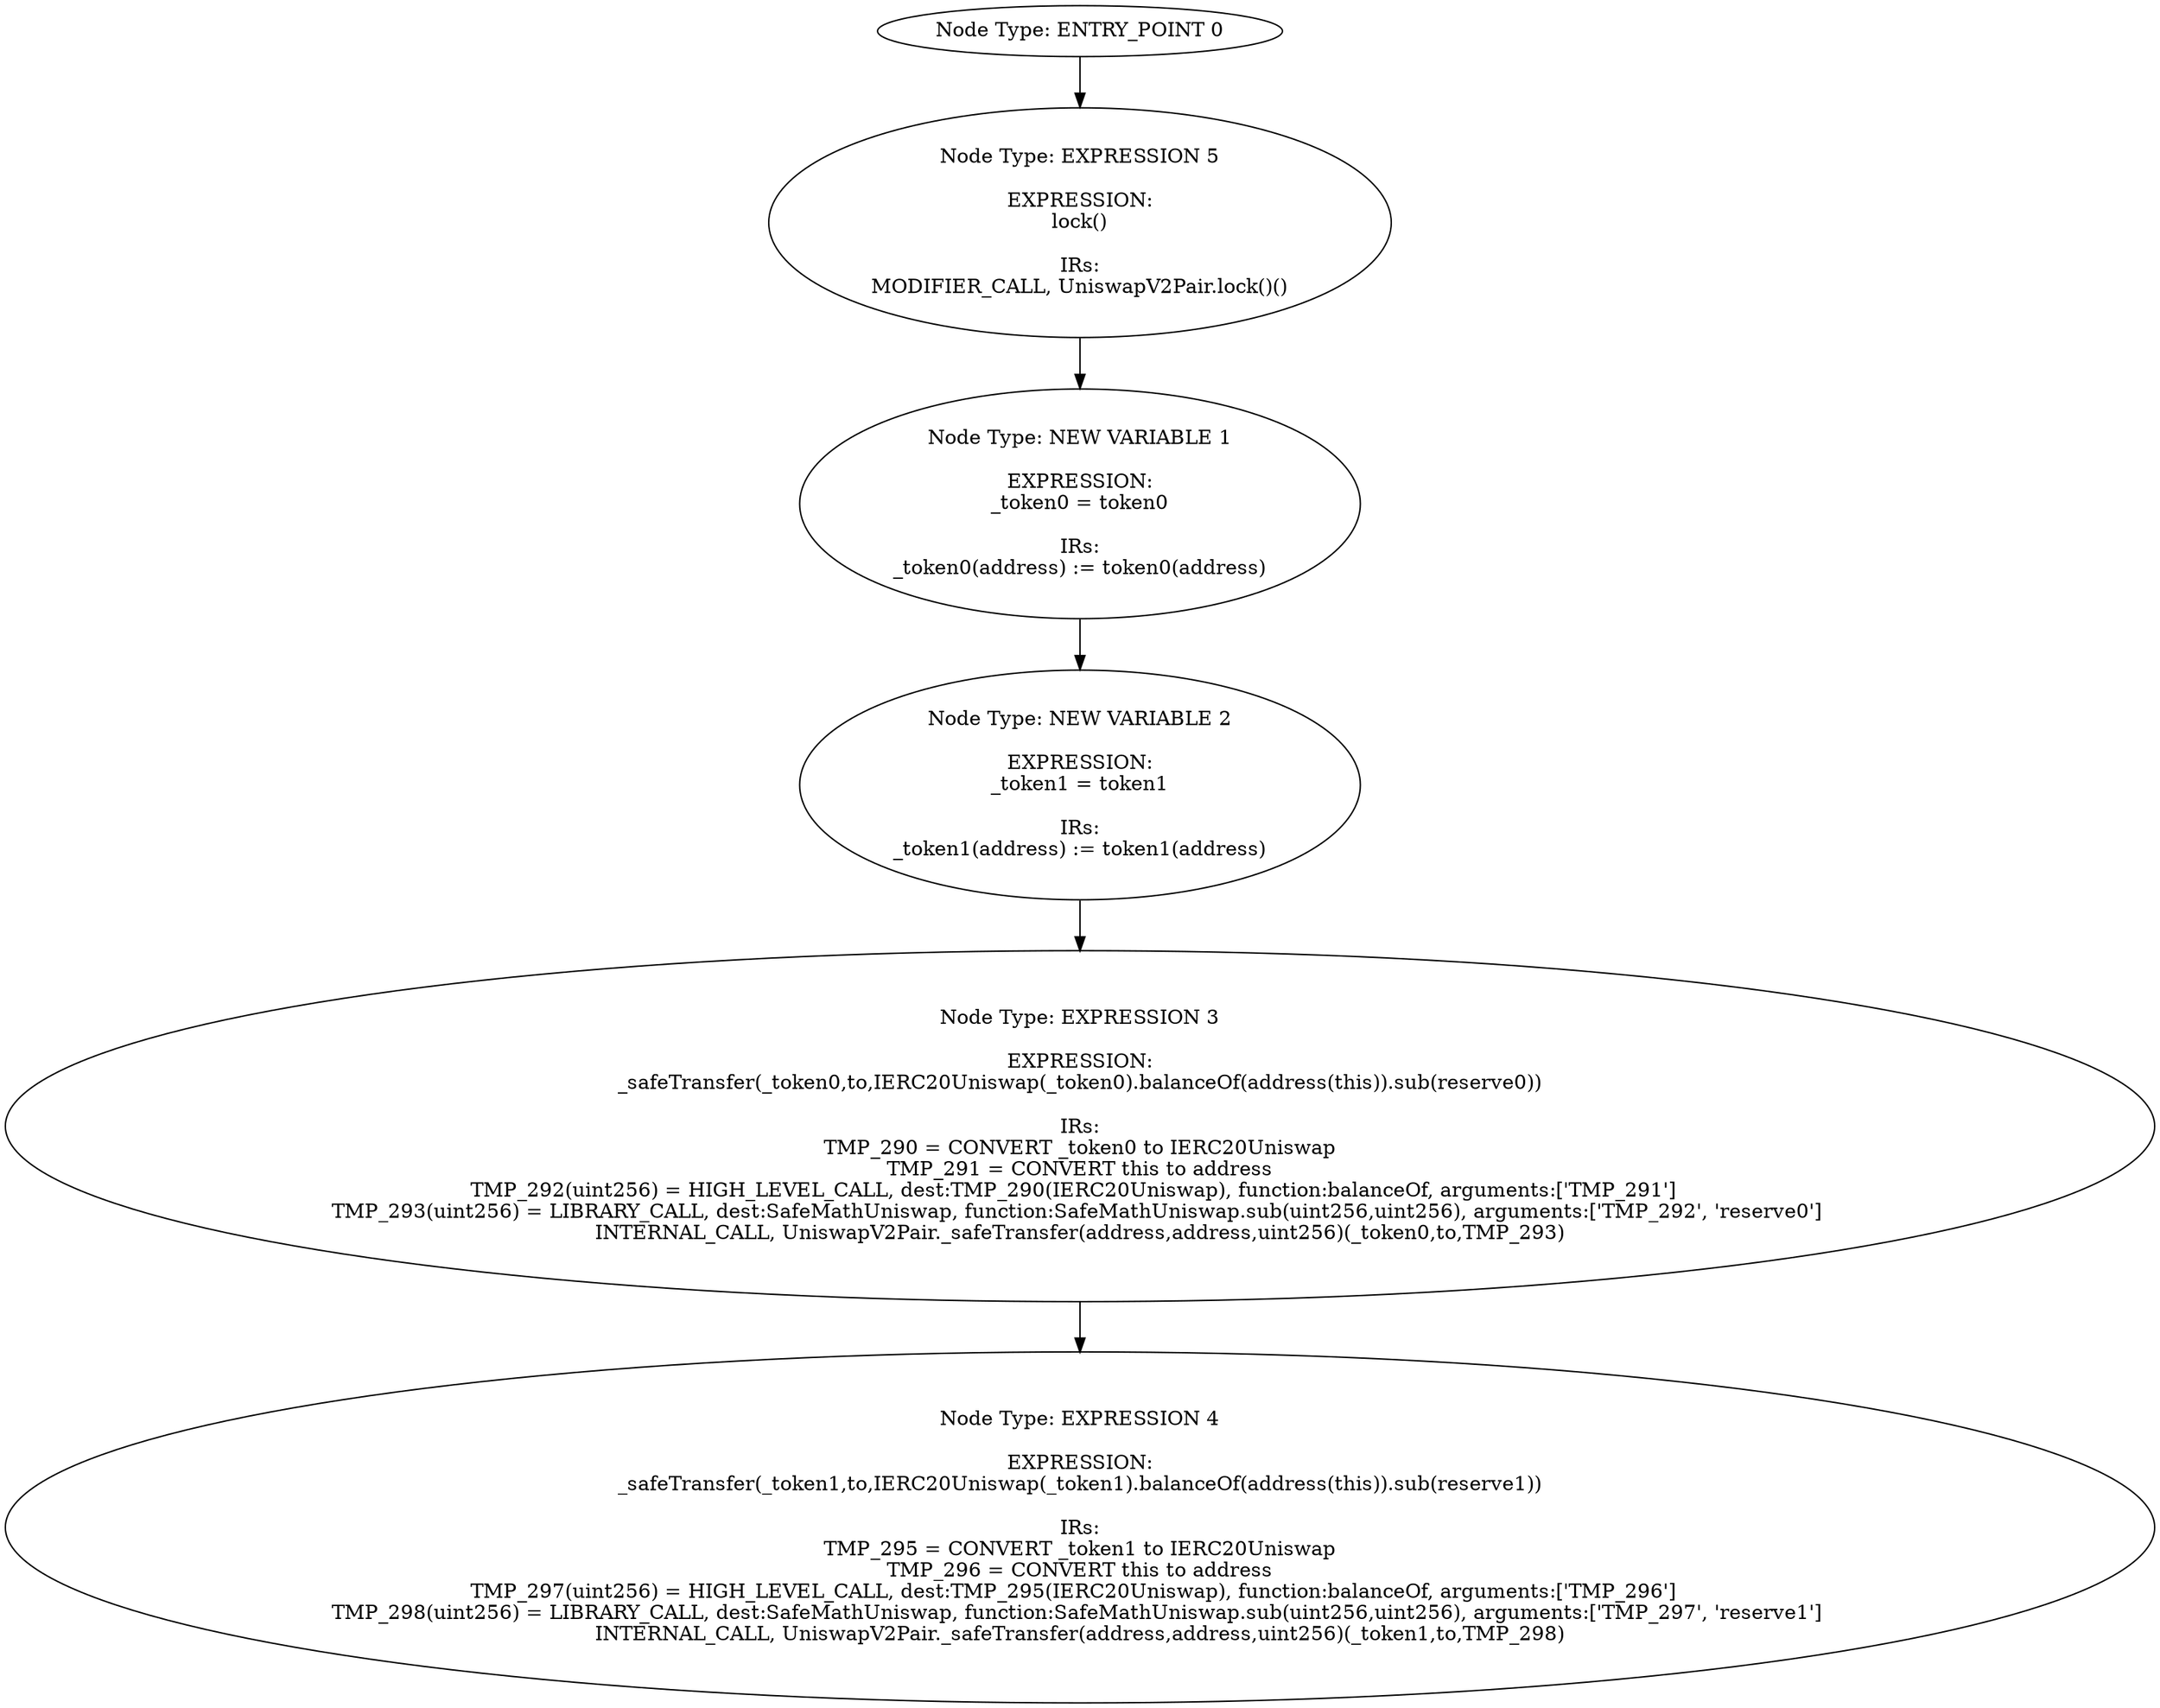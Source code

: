 digraph{
0[label="Node Type: ENTRY_POINT 0
"];
0->5;
1[label="Node Type: NEW VARIABLE 1

EXPRESSION:
_token0 = token0

IRs:
_token0(address) := token0(address)"];
1->2;
2[label="Node Type: NEW VARIABLE 2

EXPRESSION:
_token1 = token1

IRs:
_token1(address) := token1(address)"];
2->3;
3[label="Node Type: EXPRESSION 3

EXPRESSION:
_safeTransfer(_token0,to,IERC20Uniswap(_token0).balanceOf(address(this)).sub(reserve0))

IRs:
TMP_290 = CONVERT _token0 to IERC20Uniswap
TMP_291 = CONVERT this to address
TMP_292(uint256) = HIGH_LEVEL_CALL, dest:TMP_290(IERC20Uniswap), function:balanceOf, arguments:['TMP_291']  
TMP_293(uint256) = LIBRARY_CALL, dest:SafeMathUniswap, function:SafeMathUniswap.sub(uint256,uint256), arguments:['TMP_292', 'reserve0'] 
INTERNAL_CALL, UniswapV2Pair._safeTransfer(address,address,uint256)(_token0,to,TMP_293)"];
3->4;
4[label="Node Type: EXPRESSION 4

EXPRESSION:
_safeTransfer(_token1,to,IERC20Uniswap(_token1).balanceOf(address(this)).sub(reserve1))

IRs:
TMP_295 = CONVERT _token1 to IERC20Uniswap
TMP_296 = CONVERT this to address
TMP_297(uint256) = HIGH_LEVEL_CALL, dest:TMP_295(IERC20Uniswap), function:balanceOf, arguments:['TMP_296']  
TMP_298(uint256) = LIBRARY_CALL, dest:SafeMathUniswap, function:SafeMathUniswap.sub(uint256,uint256), arguments:['TMP_297', 'reserve1'] 
INTERNAL_CALL, UniswapV2Pair._safeTransfer(address,address,uint256)(_token1,to,TMP_298)"];
5[label="Node Type: EXPRESSION 5

EXPRESSION:
lock()

IRs:
MODIFIER_CALL, UniswapV2Pair.lock()()"];
5->1;
}
